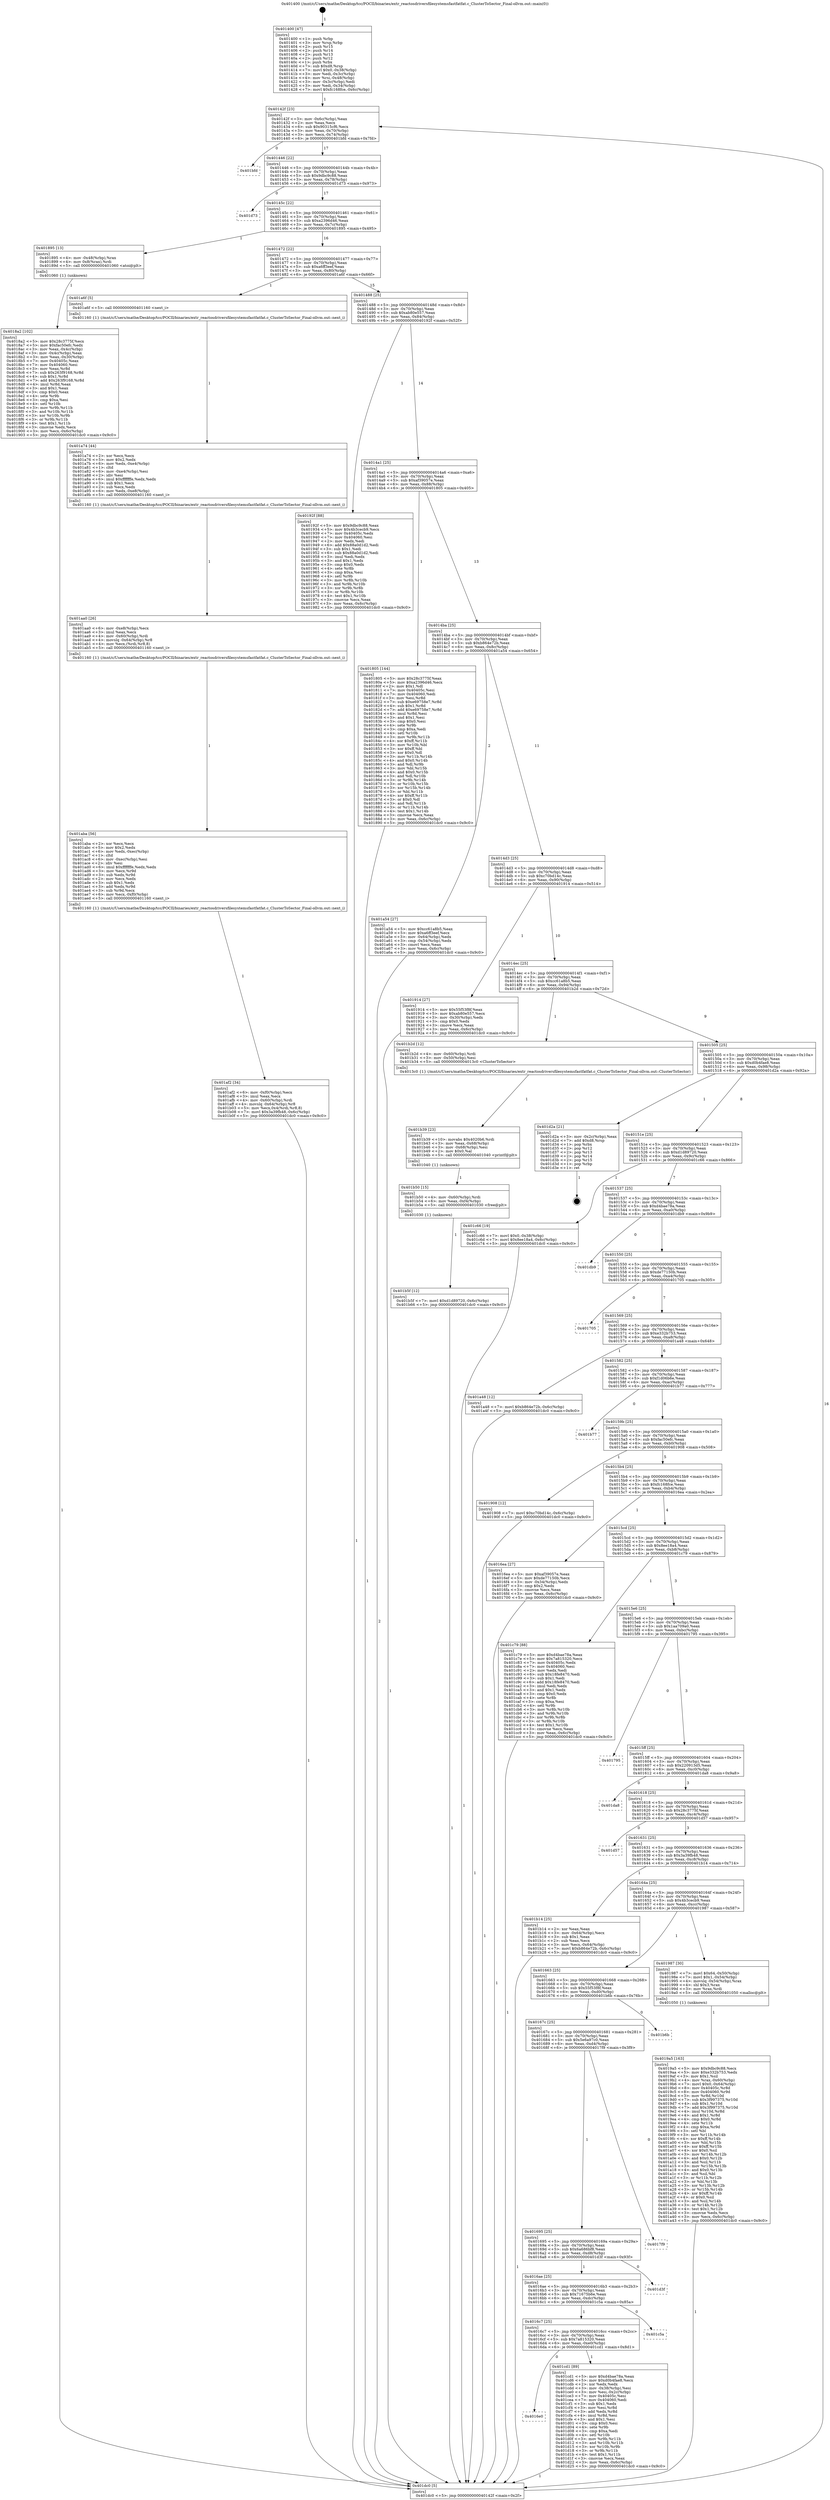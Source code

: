digraph "0x401400" {
  label = "0x401400 (/mnt/c/Users/mathe/Desktop/tcc/POCII/binaries/extr_reactosdriversfilesystemsfastfatfat.c_ClusterToSector_Final-ollvm.out::main(0))"
  labelloc = "t"
  node[shape=record]

  Entry [label="",width=0.3,height=0.3,shape=circle,fillcolor=black,style=filled]
  "0x40142f" [label="{
     0x40142f [23]\l
     | [instrs]\l
     &nbsp;&nbsp;0x40142f \<+3\>: mov -0x6c(%rbp),%eax\l
     &nbsp;&nbsp;0x401432 \<+2\>: mov %eax,%ecx\l
     &nbsp;&nbsp;0x401434 \<+6\>: sub $0x90315cf6,%ecx\l
     &nbsp;&nbsp;0x40143a \<+3\>: mov %eax,-0x70(%rbp)\l
     &nbsp;&nbsp;0x40143d \<+3\>: mov %ecx,-0x74(%rbp)\l
     &nbsp;&nbsp;0x401440 \<+6\>: je 0000000000401bfd \<main+0x7fd\>\l
  }"]
  "0x401bfd" [label="{
     0x401bfd\l
  }", style=dashed]
  "0x401446" [label="{
     0x401446 [22]\l
     | [instrs]\l
     &nbsp;&nbsp;0x401446 \<+5\>: jmp 000000000040144b \<main+0x4b\>\l
     &nbsp;&nbsp;0x40144b \<+3\>: mov -0x70(%rbp),%eax\l
     &nbsp;&nbsp;0x40144e \<+5\>: sub $0x9dbc9c88,%eax\l
     &nbsp;&nbsp;0x401453 \<+3\>: mov %eax,-0x78(%rbp)\l
     &nbsp;&nbsp;0x401456 \<+6\>: je 0000000000401d73 \<main+0x973\>\l
  }"]
  Exit [label="",width=0.3,height=0.3,shape=circle,fillcolor=black,style=filled,peripheries=2]
  "0x401d73" [label="{
     0x401d73\l
  }", style=dashed]
  "0x40145c" [label="{
     0x40145c [22]\l
     | [instrs]\l
     &nbsp;&nbsp;0x40145c \<+5\>: jmp 0000000000401461 \<main+0x61\>\l
     &nbsp;&nbsp;0x401461 \<+3\>: mov -0x70(%rbp),%eax\l
     &nbsp;&nbsp;0x401464 \<+5\>: sub $0xa2396d46,%eax\l
     &nbsp;&nbsp;0x401469 \<+3\>: mov %eax,-0x7c(%rbp)\l
     &nbsp;&nbsp;0x40146c \<+6\>: je 0000000000401895 \<main+0x495\>\l
  }"]
  "0x4016e0" [label="{
     0x4016e0\l
  }", style=dashed]
  "0x401895" [label="{
     0x401895 [13]\l
     | [instrs]\l
     &nbsp;&nbsp;0x401895 \<+4\>: mov -0x48(%rbp),%rax\l
     &nbsp;&nbsp;0x401899 \<+4\>: mov 0x8(%rax),%rdi\l
     &nbsp;&nbsp;0x40189d \<+5\>: call 0000000000401060 \<atoi@plt\>\l
     | [calls]\l
     &nbsp;&nbsp;0x401060 \{1\} (unknown)\l
  }"]
  "0x401472" [label="{
     0x401472 [22]\l
     | [instrs]\l
     &nbsp;&nbsp;0x401472 \<+5\>: jmp 0000000000401477 \<main+0x77\>\l
     &nbsp;&nbsp;0x401477 \<+3\>: mov -0x70(%rbp),%eax\l
     &nbsp;&nbsp;0x40147a \<+5\>: sub $0xa6ff3eef,%eax\l
     &nbsp;&nbsp;0x40147f \<+3\>: mov %eax,-0x80(%rbp)\l
     &nbsp;&nbsp;0x401482 \<+6\>: je 0000000000401a6f \<main+0x66f\>\l
  }"]
  "0x401cd1" [label="{
     0x401cd1 [89]\l
     | [instrs]\l
     &nbsp;&nbsp;0x401cd1 \<+5\>: mov $0xd4bae78a,%eax\l
     &nbsp;&nbsp;0x401cd6 \<+5\>: mov $0xd0b4fae8,%ecx\l
     &nbsp;&nbsp;0x401cdb \<+2\>: xor %edx,%edx\l
     &nbsp;&nbsp;0x401cdd \<+3\>: mov -0x38(%rbp),%esi\l
     &nbsp;&nbsp;0x401ce0 \<+3\>: mov %esi,-0x2c(%rbp)\l
     &nbsp;&nbsp;0x401ce3 \<+7\>: mov 0x40405c,%esi\l
     &nbsp;&nbsp;0x401cea \<+7\>: mov 0x404060,%edi\l
     &nbsp;&nbsp;0x401cf1 \<+3\>: sub $0x1,%edx\l
     &nbsp;&nbsp;0x401cf4 \<+3\>: mov %esi,%r8d\l
     &nbsp;&nbsp;0x401cf7 \<+3\>: add %edx,%r8d\l
     &nbsp;&nbsp;0x401cfa \<+4\>: imul %r8d,%esi\l
     &nbsp;&nbsp;0x401cfe \<+3\>: and $0x1,%esi\l
     &nbsp;&nbsp;0x401d01 \<+3\>: cmp $0x0,%esi\l
     &nbsp;&nbsp;0x401d04 \<+4\>: sete %r9b\l
     &nbsp;&nbsp;0x401d08 \<+3\>: cmp $0xa,%edi\l
     &nbsp;&nbsp;0x401d0b \<+4\>: setl %r10b\l
     &nbsp;&nbsp;0x401d0f \<+3\>: mov %r9b,%r11b\l
     &nbsp;&nbsp;0x401d12 \<+3\>: and %r10b,%r11b\l
     &nbsp;&nbsp;0x401d15 \<+3\>: xor %r10b,%r9b\l
     &nbsp;&nbsp;0x401d18 \<+3\>: or %r9b,%r11b\l
     &nbsp;&nbsp;0x401d1b \<+4\>: test $0x1,%r11b\l
     &nbsp;&nbsp;0x401d1f \<+3\>: cmovne %ecx,%eax\l
     &nbsp;&nbsp;0x401d22 \<+3\>: mov %eax,-0x6c(%rbp)\l
     &nbsp;&nbsp;0x401d25 \<+5\>: jmp 0000000000401dc0 \<main+0x9c0\>\l
  }"]
  "0x401a6f" [label="{
     0x401a6f [5]\l
     | [instrs]\l
     &nbsp;&nbsp;0x401a6f \<+5\>: call 0000000000401160 \<next_i\>\l
     | [calls]\l
     &nbsp;&nbsp;0x401160 \{1\} (/mnt/c/Users/mathe/Desktop/tcc/POCII/binaries/extr_reactosdriversfilesystemsfastfatfat.c_ClusterToSector_Final-ollvm.out::next_i)\l
  }"]
  "0x401488" [label="{
     0x401488 [25]\l
     | [instrs]\l
     &nbsp;&nbsp;0x401488 \<+5\>: jmp 000000000040148d \<main+0x8d\>\l
     &nbsp;&nbsp;0x40148d \<+3\>: mov -0x70(%rbp),%eax\l
     &nbsp;&nbsp;0x401490 \<+5\>: sub $0xab80e557,%eax\l
     &nbsp;&nbsp;0x401495 \<+6\>: mov %eax,-0x84(%rbp)\l
     &nbsp;&nbsp;0x40149b \<+6\>: je 000000000040192f \<main+0x52f\>\l
  }"]
  "0x4016c7" [label="{
     0x4016c7 [25]\l
     | [instrs]\l
     &nbsp;&nbsp;0x4016c7 \<+5\>: jmp 00000000004016cc \<main+0x2cc\>\l
     &nbsp;&nbsp;0x4016cc \<+3\>: mov -0x70(%rbp),%eax\l
     &nbsp;&nbsp;0x4016cf \<+5\>: sub $0x7a815320,%eax\l
     &nbsp;&nbsp;0x4016d4 \<+6\>: mov %eax,-0xe0(%rbp)\l
     &nbsp;&nbsp;0x4016da \<+6\>: je 0000000000401cd1 \<main+0x8d1\>\l
  }"]
  "0x40192f" [label="{
     0x40192f [88]\l
     | [instrs]\l
     &nbsp;&nbsp;0x40192f \<+5\>: mov $0x9dbc9c88,%eax\l
     &nbsp;&nbsp;0x401934 \<+5\>: mov $0x4b3cecb9,%ecx\l
     &nbsp;&nbsp;0x401939 \<+7\>: mov 0x40405c,%edx\l
     &nbsp;&nbsp;0x401940 \<+7\>: mov 0x404060,%esi\l
     &nbsp;&nbsp;0x401947 \<+2\>: mov %edx,%edi\l
     &nbsp;&nbsp;0x401949 \<+6\>: add $0x88a0d1d2,%edi\l
     &nbsp;&nbsp;0x40194f \<+3\>: sub $0x1,%edi\l
     &nbsp;&nbsp;0x401952 \<+6\>: sub $0x88a0d1d2,%edi\l
     &nbsp;&nbsp;0x401958 \<+3\>: imul %edi,%edx\l
     &nbsp;&nbsp;0x40195b \<+3\>: and $0x1,%edx\l
     &nbsp;&nbsp;0x40195e \<+3\>: cmp $0x0,%edx\l
     &nbsp;&nbsp;0x401961 \<+4\>: sete %r8b\l
     &nbsp;&nbsp;0x401965 \<+3\>: cmp $0xa,%esi\l
     &nbsp;&nbsp;0x401968 \<+4\>: setl %r9b\l
     &nbsp;&nbsp;0x40196c \<+3\>: mov %r8b,%r10b\l
     &nbsp;&nbsp;0x40196f \<+3\>: and %r9b,%r10b\l
     &nbsp;&nbsp;0x401972 \<+3\>: xor %r9b,%r8b\l
     &nbsp;&nbsp;0x401975 \<+3\>: or %r8b,%r10b\l
     &nbsp;&nbsp;0x401978 \<+4\>: test $0x1,%r10b\l
     &nbsp;&nbsp;0x40197c \<+3\>: cmovne %ecx,%eax\l
     &nbsp;&nbsp;0x40197f \<+3\>: mov %eax,-0x6c(%rbp)\l
     &nbsp;&nbsp;0x401982 \<+5\>: jmp 0000000000401dc0 \<main+0x9c0\>\l
  }"]
  "0x4014a1" [label="{
     0x4014a1 [25]\l
     | [instrs]\l
     &nbsp;&nbsp;0x4014a1 \<+5\>: jmp 00000000004014a6 \<main+0xa6\>\l
     &nbsp;&nbsp;0x4014a6 \<+3\>: mov -0x70(%rbp),%eax\l
     &nbsp;&nbsp;0x4014a9 \<+5\>: sub $0xaf39057e,%eax\l
     &nbsp;&nbsp;0x4014ae \<+6\>: mov %eax,-0x88(%rbp)\l
     &nbsp;&nbsp;0x4014b4 \<+6\>: je 0000000000401805 \<main+0x405\>\l
  }"]
  "0x401c5a" [label="{
     0x401c5a\l
  }", style=dashed]
  "0x401805" [label="{
     0x401805 [144]\l
     | [instrs]\l
     &nbsp;&nbsp;0x401805 \<+5\>: mov $0x28c3775f,%eax\l
     &nbsp;&nbsp;0x40180a \<+5\>: mov $0xa2396d46,%ecx\l
     &nbsp;&nbsp;0x40180f \<+2\>: mov $0x1,%dl\l
     &nbsp;&nbsp;0x401811 \<+7\>: mov 0x40405c,%esi\l
     &nbsp;&nbsp;0x401818 \<+7\>: mov 0x404060,%edi\l
     &nbsp;&nbsp;0x40181f \<+3\>: mov %esi,%r8d\l
     &nbsp;&nbsp;0x401822 \<+7\>: sub $0xe69758e7,%r8d\l
     &nbsp;&nbsp;0x401829 \<+4\>: sub $0x1,%r8d\l
     &nbsp;&nbsp;0x40182d \<+7\>: add $0xe69758e7,%r8d\l
     &nbsp;&nbsp;0x401834 \<+4\>: imul %r8d,%esi\l
     &nbsp;&nbsp;0x401838 \<+3\>: and $0x1,%esi\l
     &nbsp;&nbsp;0x40183b \<+3\>: cmp $0x0,%esi\l
     &nbsp;&nbsp;0x40183e \<+4\>: sete %r9b\l
     &nbsp;&nbsp;0x401842 \<+3\>: cmp $0xa,%edi\l
     &nbsp;&nbsp;0x401845 \<+4\>: setl %r10b\l
     &nbsp;&nbsp;0x401849 \<+3\>: mov %r9b,%r11b\l
     &nbsp;&nbsp;0x40184c \<+4\>: xor $0xff,%r11b\l
     &nbsp;&nbsp;0x401850 \<+3\>: mov %r10b,%bl\l
     &nbsp;&nbsp;0x401853 \<+3\>: xor $0xff,%bl\l
     &nbsp;&nbsp;0x401856 \<+3\>: xor $0x0,%dl\l
     &nbsp;&nbsp;0x401859 \<+3\>: mov %r11b,%r14b\l
     &nbsp;&nbsp;0x40185c \<+4\>: and $0x0,%r14b\l
     &nbsp;&nbsp;0x401860 \<+3\>: and %dl,%r9b\l
     &nbsp;&nbsp;0x401863 \<+3\>: mov %bl,%r15b\l
     &nbsp;&nbsp;0x401866 \<+4\>: and $0x0,%r15b\l
     &nbsp;&nbsp;0x40186a \<+3\>: and %dl,%r10b\l
     &nbsp;&nbsp;0x40186d \<+3\>: or %r9b,%r14b\l
     &nbsp;&nbsp;0x401870 \<+3\>: or %r10b,%r15b\l
     &nbsp;&nbsp;0x401873 \<+3\>: xor %r15b,%r14b\l
     &nbsp;&nbsp;0x401876 \<+3\>: or %bl,%r11b\l
     &nbsp;&nbsp;0x401879 \<+4\>: xor $0xff,%r11b\l
     &nbsp;&nbsp;0x40187d \<+3\>: or $0x0,%dl\l
     &nbsp;&nbsp;0x401880 \<+3\>: and %dl,%r11b\l
     &nbsp;&nbsp;0x401883 \<+3\>: or %r11b,%r14b\l
     &nbsp;&nbsp;0x401886 \<+4\>: test $0x1,%r14b\l
     &nbsp;&nbsp;0x40188a \<+3\>: cmovne %ecx,%eax\l
     &nbsp;&nbsp;0x40188d \<+3\>: mov %eax,-0x6c(%rbp)\l
     &nbsp;&nbsp;0x401890 \<+5\>: jmp 0000000000401dc0 \<main+0x9c0\>\l
  }"]
  "0x4014ba" [label="{
     0x4014ba [25]\l
     | [instrs]\l
     &nbsp;&nbsp;0x4014ba \<+5\>: jmp 00000000004014bf \<main+0xbf\>\l
     &nbsp;&nbsp;0x4014bf \<+3\>: mov -0x70(%rbp),%eax\l
     &nbsp;&nbsp;0x4014c2 \<+5\>: sub $0xb864e72b,%eax\l
     &nbsp;&nbsp;0x4014c7 \<+6\>: mov %eax,-0x8c(%rbp)\l
     &nbsp;&nbsp;0x4014cd \<+6\>: je 0000000000401a54 \<main+0x654\>\l
  }"]
  "0x4016ae" [label="{
     0x4016ae [25]\l
     | [instrs]\l
     &nbsp;&nbsp;0x4016ae \<+5\>: jmp 00000000004016b3 \<main+0x2b3\>\l
     &nbsp;&nbsp;0x4016b3 \<+3\>: mov -0x70(%rbp),%eax\l
     &nbsp;&nbsp;0x4016b6 \<+5\>: sub $0x71675b6e,%eax\l
     &nbsp;&nbsp;0x4016bb \<+6\>: mov %eax,-0xdc(%rbp)\l
     &nbsp;&nbsp;0x4016c1 \<+6\>: je 0000000000401c5a \<main+0x85a\>\l
  }"]
  "0x401a54" [label="{
     0x401a54 [27]\l
     | [instrs]\l
     &nbsp;&nbsp;0x401a54 \<+5\>: mov $0xcc61a8b5,%eax\l
     &nbsp;&nbsp;0x401a59 \<+5\>: mov $0xa6ff3eef,%ecx\l
     &nbsp;&nbsp;0x401a5e \<+3\>: mov -0x64(%rbp),%edx\l
     &nbsp;&nbsp;0x401a61 \<+3\>: cmp -0x54(%rbp),%edx\l
     &nbsp;&nbsp;0x401a64 \<+3\>: cmovl %ecx,%eax\l
     &nbsp;&nbsp;0x401a67 \<+3\>: mov %eax,-0x6c(%rbp)\l
     &nbsp;&nbsp;0x401a6a \<+5\>: jmp 0000000000401dc0 \<main+0x9c0\>\l
  }"]
  "0x4014d3" [label="{
     0x4014d3 [25]\l
     | [instrs]\l
     &nbsp;&nbsp;0x4014d3 \<+5\>: jmp 00000000004014d8 \<main+0xd8\>\l
     &nbsp;&nbsp;0x4014d8 \<+3\>: mov -0x70(%rbp),%eax\l
     &nbsp;&nbsp;0x4014db \<+5\>: sub $0xc70bd14c,%eax\l
     &nbsp;&nbsp;0x4014e0 \<+6\>: mov %eax,-0x90(%rbp)\l
     &nbsp;&nbsp;0x4014e6 \<+6\>: je 0000000000401914 \<main+0x514\>\l
  }"]
  "0x401d3f" [label="{
     0x401d3f\l
  }", style=dashed]
  "0x401914" [label="{
     0x401914 [27]\l
     | [instrs]\l
     &nbsp;&nbsp;0x401914 \<+5\>: mov $0x55f53f8f,%eax\l
     &nbsp;&nbsp;0x401919 \<+5\>: mov $0xab80e557,%ecx\l
     &nbsp;&nbsp;0x40191e \<+3\>: mov -0x30(%rbp),%edx\l
     &nbsp;&nbsp;0x401921 \<+3\>: cmp $0x0,%edx\l
     &nbsp;&nbsp;0x401924 \<+3\>: cmove %ecx,%eax\l
     &nbsp;&nbsp;0x401927 \<+3\>: mov %eax,-0x6c(%rbp)\l
     &nbsp;&nbsp;0x40192a \<+5\>: jmp 0000000000401dc0 \<main+0x9c0\>\l
  }"]
  "0x4014ec" [label="{
     0x4014ec [25]\l
     | [instrs]\l
     &nbsp;&nbsp;0x4014ec \<+5\>: jmp 00000000004014f1 \<main+0xf1\>\l
     &nbsp;&nbsp;0x4014f1 \<+3\>: mov -0x70(%rbp),%eax\l
     &nbsp;&nbsp;0x4014f4 \<+5\>: sub $0xcc61a8b5,%eax\l
     &nbsp;&nbsp;0x4014f9 \<+6\>: mov %eax,-0x94(%rbp)\l
     &nbsp;&nbsp;0x4014ff \<+6\>: je 0000000000401b2d \<main+0x72d\>\l
  }"]
  "0x401695" [label="{
     0x401695 [25]\l
     | [instrs]\l
     &nbsp;&nbsp;0x401695 \<+5\>: jmp 000000000040169a \<main+0x29a\>\l
     &nbsp;&nbsp;0x40169a \<+3\>: mov -0x70(%rbp),%eax\l
     &nbsp;&nbsp;0x40169d \<+5\>: sub $0x6a686bf8,%eax\l
     &nbsp;&nbsp;0x4016a2 \<+6\>: mov %eax,-0xd8(%rbp)\l
     &nbsp;&nbsp;0x4016a8 \<+6\>: je 0000000000401d3f \<main+0x93f\>\l
  }"]
  "0x401b2d" [label="{
     0x401b2d [12]\l
     | [instrs]\l
     &nbsp;&nbsp;0x401b2d \<+4\>: mov -0x60(%rbp),%rdi\l
     &nbsp;&nbsp;0x401b31 \<+3\>: mov -0x50(%rbp),%esi\l
     &nbsp;&nbsp;0x401b34 \<+5\>: call 00000000004013c0 \<ClusterToSector\>\l
     | [calls]\l
     &nbsp;&nbsp;0x4013c0 \{1\} (/mnt/c/Users/mathe/Desktop/tcc/POCII/binaries/extr_reactosdriversfilesystemsfastfatfat.c_ClusterToSector_Final-ollvm.out::ClusterToSector)\l
  }"]
  "0x401505" [label="{
     0x401505 [25]\l
     | [instrs]\l
     &nbsp;&nbsp;0x401505 \<+5\>: jmp 000000000040150a \<main+0x10a\>\l
     &nbsp;&nbsp;0x40150a \<+3\>: mov -0x70(%rbp),%eax\l
     &nbsp;&nbsp;0x40150d \<+5\>: sub $0xd0b4fae8,%eax\l
     &nbsp;&nbsp;0x401512 \<+6\>: mov %eax,-0x98(%rbp)\l
     &nbsp;&nbsp;0x401518 \<+6\>: je 0000000000401d2a \<main+0x92a\>\l
  }"]
  "0x4017f9" [label="{
     0x4017f9\l
  }", style=dashed]
  "0x401d2a" [label="{
     0x401d2a [21]\l
     | [instrs]\l
     &nbsp;&nbsp;0x401d2a \<+3\>: mov -0x2c(%rbp),%eax\l
     &nbsp;&nbsp;0x401d2d \<+7\>: add $0xd8,%rsp\l
     &nbsp;&nbsp;0x401d34 \<+1\>: pop %rbx\l
     &nbsp;&nbsp;0x401d35 \<+2\>: pop %r12\l
     &nbsp;&nbsp;0x401d37 \<+2\>: pop %r13\l
     &nbsp;&nbsp;0x401d39 \<+2\>: pop %r14\l
     &nbsp;&nbsp;0x401d3b \<+2\>: pop %r15\l
     &nbsp;&nbsp;0x401d3d \<+1\>: pop %rbp\l
     &nbsp;&nbsp;0x401d3e \<+1\>: ret\l
  }"]
  "0x40151e" [label="{
     0x40151e [25]\l
     | [instrs]\l
     &nbsp;&nbsp;0x40151e \<+5\>: jmp 0000000000401523 \<main+0x123\>\l
     &nbsp;&nbsp;0x401523 \<+3\>: mov -0x70(%rbp),%eax\l
     &nbsp;&nbsp;0x401526 \<+5\>: sub $0xd1d89720,%eax\l
     &nbsp;&nbsp;0x40152b \<+6\>: mov %eax,-0x9c(%rbp)\l
     &nbsp;&nbsp;0x401531 \<+6\>: je 0000000000401c66 \<main+0x866\>\l
  }"]
  "0x40167c" [label="{
     0x40167c [25]\l
     | [instrs]\l
     &nbsp;&nbsp;0x40167c \<+5\>: jmp 0000000000401681 \<main+0x281\>\l
     &nbsp;&nbsp;0x401681 \<+3\>: mov -0x70(%rbp),%eax\l
     &nbsp;&nbsp;0x401684 \<+5\>: sub $0x5e6a97c0,%eax\l
     &nbsp;&nbsp;0x401689 \<+6\>: mov %eax,-0xd4(%rbp)\l
     &nbsp;&nbsp;0x40168f \<+6\>: je 00000000004017f9 \<main+0x3f9\>\l
  }"]
  "0x401c66" [label="{
     0x401c66 [19]\l
     | [instrs]\l
     &nbsp;&nbsp;0x401c66 \<+7\>: movl $0x0,-0x38(%rbp)\l
     &nbsp;&nbsp;0x401c6d \<+7\>: movl $0x8ee18a4,-0x6c(%rbp)\l
     &nbsp;&nbsp;0x401c74 \<+5\>: jmp 0000000000401dc0 \<main+0x9c0\>\l
  }"]
  "0x401537" [label="{
     0x401537 [25]\l
     | [instrs]\l
     &nbsp;&nbsp;0x401537 \<+5\>: jmp 000000000040153c \<main+0x13c\>\l
     &nbsp;&nbsp;0x40153c \<+3\>: mov -0x70(%rbp),%eax\l
     &nbsp;&nbsp;0x40153f \<+5\>: sub $0xd4bae78a,%eax\l
     &nbsp;&nbsp;0x401544 \<+6\>: mov %eax,-0xa0(%rbp)\l
     &nbsp;&nbsp;0x40154a \<+6\>: je 0000000000401db9 \<main+0x9b9\>\l
  }"]
  "0x401b6b" [label="{
     0x401b6b\l
  }", style=dashed]
  "0x401db9" [label="{
     0x401db9\l
  }", style=dashed]
  "0x401550" [label="{
     0x401550 [25]\l
     | [instrs]\l
     &nbsp;&nbsp;0x401550 \<+5\>: jmp 0000000000401555 \<main+0x155\>\l
     &nbsp;&nbsp;0x401555 \<+3\>: mov -0x70(%rbp),%eax\l
     &nbsp;&nbsp;0x401558 \<+5\>: sub $0xde77150b,%eax\l
     &nbsp;&nbsp;0x40155d \<+6\>: mov %eax,-0xa4(%rbp)\l
     &nbsp;&nbsp;0x401563 \<+6\>: je 0000000000401705 \<main+0x305\>\l
  }"]
  "0x401b5f" [label="{
     0x401b5f [12]\l
     | [instrs]\l
     &nbsp;&nbsp;0x401b5f \<+7\>: movl $0xd1d89720,-0x6c(%rbp)\l
     &nbsp;&nbsp;0x401b66 \<+5\>: jmp 0000000000401dc0 \<main+0x9c0\>\l
  }"]
  "0x401705" [label="{
     0x401705\l
  }", style=dashed]
  "0x401569" [label="{
     0x401569 [25]\l
     | [instrs]\l
     &nbsp;&nbsp;0x401569 \<+5\>: jmp 000000000040156e \<main+0x16e\>\l
     &nbsp;&nbsp;0x40156e \<+3\>: mov -0x70(%rbp),%eax\l
     &nbsp;&nbsp;0x401571 \<+5\>: sub $0xe332b753,%eax\l
     &nbsp;&nbsp;0x401576 \<+6\>: mov %eax,-0xa8(%rbp)\l
     &nbsp;&nbsp;0x40157c \<+6\>: je 0000000000401a48 \<main+0x648\>\l
  }"]
  "0x401b50" [label="{
     0x401b50 [15]\l
     | [instrs]\l
     &nbsp;&nbsp;0x401b50 \<+4\>: mov -0x60(%rbp),%rdi\l
     &nbsp;&nbsp;0x401b54 \<+6\>: mov %eax,-0xf4(%rbp)\l
     &nbsp;&nbsp;0x401b5a \<+5\>: call 0000000000401030 \<free@plt\>\l
     | [calls]\l
     &nbsp;&nbsp;0x401030 \{1\} (unknown)\l
  }"]
  "0x401a48" [label="{
     0x401a48 [12]\l
     | [instrs]\l
     &nbsp;&nbsp;0x401a48 \<+7\>: movl $0xb864e72b,-0x6c(%rbp)\l
     &nbsp;&nbsp;0x401a4f \<+5\>: jmp 0000000000401dc0 \<main+0x9c0\>\l
  }"]
  "0x401582" [label="{
     0x401582 [25]\l
     | [instrs]\l
     &nbsp;&nbsp;0x401582 \<+5\>: jmp 0000000000401587 \<main+0x187\>\l
     &nbsp;&nbsp;0x401587 \<+3\>: mov -0x70(%rbp),%eax\l
     &nbsp;&nbsp;0x40158a \<+5\>: sub $0xf1d06b6e,%eax\l
     &nbsp;&nbsp;0x40158f \<+6\>: mov %eax,-0xac(%rbp)\l
     &nbsp;&nbsp;0x401595 \<+6\>: je 0000000000401b77 \<main+0x777\>\l
  }"]
  "0x401b39" [label="{
     0x401b39 [23]\l
     | [instrs]\l
     &nbsp;&nbsp;0x401b39 \<+10\>: movabs $0x4020b6,%rdi\l
     &nbsp;&nbsp;0x401b43 \<+3\>: mov %eax,-0x68(%rbp)\l
     &nbsp;&nbsp;0x401b46 \<+3\>: mov -0x68(%rbp),%esi\l
     &nbsp;&nbsp;0x401b49 \<+2\>: mov $0x0,%al\l
     &nbsp;&nbsp;0x401b4b \<+5\>: call 0000000000401040 \<printf@plt\>\l
     | [calls]\l
     &nbsp;&nbsp;0x401040 \{1\} (unknown)\l
  }"]
  "0x401b77" [label="{
     0x401b77\l
  }", style=dashed]
  "0x40159b" [label="{
     0x40159b [25]\l
     | [instrs]\l
     &nbsp;&nbsp;0x40159b \<+5\>: jmp 00000000004015a0 \<main+0x1a0\>\l
     &nbsp;&nbsp;0x4015a0 \<+3\>: mov -0x70(%rbp),%eax\l
     &nbsp;&nbsp;0x4015a3 \<+5\>: sub $0xfac50efc,%eax\l
     &nbsp;&nbsp;0x4015a8 \<+6\>: mov %eax,-0xb0(%rbp)\l
     &nbsp;&nbsp;0x4015ae \<+6\>: je 0000000000401908 \<main+0x508\>\l
  }"]
  "0x401af2" [label="{
     0x401af2 [34]\l
     | [instrs]\l
     &nbsp;&nbsp;0x401af2 \<+6\>: mov -0xf0(%rbp),%ecx\l
     &nbsp;&nbsp;0x401af8 \<+3\>: imul %eax,%ecx\l
     &nbsp;&nbsp;0x401afb \<+4\>: mov -0x60(%rbp),%rdi\l
     &nbsp;&nbsp;0x401aff \<+4\>: movslq -0x64(%rbp),%r8\l
     &nbsp;&nbsp;0x401b03 \<+5\>: mov %ecx,0x4(%rdi,%r8,8)\l
     &nbsp;&nbsp;0x401b08 \<+7\>: movl $0x3a39fb48,-0x6c(%rbp)\l
     &nbsp;&nbsp;0x401b0f \<+5\>: jmp 0000000000401dc0 \<main+0x9c0\>\l
  }"]
  "0x401908" [label="{
     0x401908 [12]\l
     | [instrs]\l
     &nbsp;&nbsp;0x401908 \<+7\>: movl $0xc70bd14c,-0x6c(%rbp)\l
     &nbsp;&nbsp;0x40190f \<+5\>: jmp 0000000000401dc0 \<main+0x9c0\>\l
  }"]
  "0x4015b4" [label="{
     0x4015b4 [25]\l
     | [instrs]\l
     &nbsp;&nbsp;0x4015b4 \<+5\>: jmp 00000000004015b9 \<main+0x1b9\>\l
     &nbsp;&nbsp;0x4015b9 \<+3\>: mov -0x70(%rbp),%eax\l
     &nbsp;&nbsp;0x4015bc \<+5\>: sub $0xfc168fce,%eax\l
     &nbsp;&nbsp;0x4015c1 \<+6\>: mov %eax,-0xb4(%rbp)\l
     &nbsp;&nbsp;0x4015c7 \<+6\>: je 00000000004016ea \<main+0x2ea\>\l
  }"]
  "0x401aba" [label="{
     0x401aba [56]\l
     | [instrs]\l
     &nbsp;&nbsp;0x401aba \<+2\>: xor %ecx,%ecx\l
     &nbsp;&nbsp;0x401abc \<+5\>: mov $0x2,%edx\l
     &nbsp;&nbsp;0x401ac1 \<+6\>: mov %edx,-0xec(%rbp)\l
     &nbsp;&nbsp;0x401ac7 \<+1\>: cltd\l
     &nbsp;&nbsp;0x401ac8 \<+6\>: mov -0xec(%rbp),%esi\l
     &nbsp;&nbsp;0x401ace \<+2\>: idiv %esi\l
     &nbsp;&nbsp;0x401ad0 \<+6\>: imul $0xfffffffe,%edx,%edx\l
     &nbsp;&nbsp;0x401ad6 \<+3\>: mov %ecx,%r9d\l
     &nbsp;&nbsp;0x401ad9 \<+3\>: sub %edx,%r9d\l
     &nbsp;&nbsp;0x401adc \<+2\>: mov %ecx,%edx\l
     &nbsp;&nbsp;0x401ade \<+3\>: sub $0x1,%edx\l
     &nbsp;&nbsp;0x401ae1 \<+3\>: add %edx,%r9d\l
     &nbsp;&nbsp;0x401ae4 \<+3\>: sub %r9d,%ecx\l
     &nbsp;&nbsp;0x401ae7 \<+6\>: mov %ecx,-0xf0(%rbp)\l
     &nbsp;&nbsp;0x401aed \<+5\>: call 0000000000401160 \<next_i\>\l
     | [calls]\l
     &nbsp;&nbsp;0x401160 \{1\} (/mnt/c/Users/mathe/Desktop/tcc/POCII/binaries/extr_reactosdriversfilesystemsfastfatfat.c_ClusterToSector_Final-ollvm.out::next_i)\l
  }"]
  "0x4016ea" [label="{
     0x4016ea [27]\l
     | [instrs]\l
     &nbsp;&nbsp;0x4016ea \<+5\>: mov $0xaf39057e,%eax\l
     &nbsp;&nbsp;0x4016ef \<+5\>: mov $0xde77150b,%ecx\l
     &nbsp;&nbsp;0x4016f4 \<+3\>: mov -0x34(%rbp),%edx\l
     &nbsp;&nbsp;0x4016f7 \<+3\>: cmp $0x2,%edx\l
     &nbsp;&nbsp;0x4016fa \<+3\>: cmovne %ecx,%eax\l
     &nbsp;&nbsp;0x4016fd \<+3\>: mov %eax,-0x6c(%rbp)\l
     &nbsp;&nbsp;0x401700 \<+5\>: jmp 0000000000401dc0 \<main+0x9c0\>\l
  }"]
  "0x4015cd" [label="{
     0x4015cd [25]\l
     | [instrs]\l
     &nbsp;&nbsp;0x4015cd \<+5\>: jmp 00000000004015d2 \<main+0x1d2\>\l
     &nbsp;&nbsp;0x4015d2 \<+3\>: mov -0x70(%rbp),%eax\l
     &nbsp;&nbsp;0x4015d5 \<+5\>: sub $0x8ee18a4,%eax\l
     &nbsp;&nbsp;0x4015da \<+6\>: mov %eax,-0xb8(%rbp)\l
     &nbsp;&nbsp;0x4015e0 \<+6\>: je 0000000000401c79 \<main+0x879\>\l
  }"]
  "0x401dc0" [label="{
     0x401dc0 [5]\l
     | [instrs]\l
     &nbsp;&nbsp;0x401dc0 \<+5\>: jmp 000000000040142f \<main+0x2f\>\l
  }"]
  "0x401400" [label="{
     0x401400 [47]\l
     | [instrs]\l
     &nbsp;&nbsp;0x401400 \<+1\>: push %rbp\l
     &nbsp;&nbsp;0x401401 \<+3\>: mov %rsp,%rbp\l
     &nbsp;&nbsp;0x401404 \<+2\>: push %r15\l
     &nbsp;&nbsp;0x401406 \<+2\>: push %r14\l
     &nbsp;&nbsp;0x401408 \<+2\>: push %r13\l
     &nbsp;&nbsp;0x40140a \<+2\>: push %r12\l
     &nbsp;&nbsp;0x40140c \<+1\>: push %rbx\l
     &nbsp;&nbsp;0x40140d \<+7\>: sub $0xd8,%rsp\l
     &nbsp;&nbsp;0x401414 \<+7\>: movl $0x0,-0x38(%rbp)\l
     &nbsp;&nbsp;0x40141b \<+3\>: mov %edi,-0x3c(%rbp)\l
     &nbsp;&nbsp;0x40141e \<+4\>: mov %rsi,-0x48(%rbp)\l
     &nbsp;&nbsp;0x401422 \<+3\>: mov -0x3c(%rbp),%edi\l
     &nbsp;&nbsp;0x401425 \<+3\>: mov %edi,-0x34(%rbp)\l
     &nbsp;&nbsp;0x401428 \<+7\>: movl $0xfc168fce,-0x6c(%rbp)\l
  }"]
  "0x4018a2" [label="{
     0x4018a2 [102]\l
     | [instrs]\l
     &nbsp;&nbsp;0x4018a2 \<+5\>: mov $0x28c3775f,%ecx\l
     &nbsp;&nbsp;0x4018a7 \<+5\>: mov $0xfac50efc,%edx\l
     &nbsp;&nbsp;0x4018ac \<+3\>: mov %eax,-0x4c(%rbp)\l
     &nbsp;&nbsp;0x4018af \<+3\>: mov -0x4c(%rbp),%eax\l
     &nbsp;&nbsp;0x4018b2 \<+3\>: mov %eax,-0x30(%rbp)\l
     &nbsp;&nbsp;0x4018b5 \<+7\>: mov 0x40405c,%eax\l
     &nbsp;&nbsp;0x4018bc \<+7\>: mov 0x404060,%esi\l
     &nbsp;&nbsp;0x4018c3 \<+3\>: mov %eax,%r8d\l
     &nbsp;&nbsp;0x4018c6 \<+7\>: sub $0x263f9168,%r8d\l
     &nbsp;&nbsp;0x4018cd \<+4\>: sub $0x1,%r8d\l
     &nbsp;&nbsp;0x4018d1 \<+7\>: add $0x263f9168,%r8d\l
     &nbsp;&nbsp;0x4018d8 \<+4\>: imul %r8d,%eax\l
     &nbsp;&nbsp;0x4018dc \<+3\>: and $0x1,%eax\l
     &nbsp;&nbsp;0x4018df \<+3\>: cmp $0x0,%eax\l
     &nbsp;&nbsp;0x4018e2 \<+4\>: sete %r9b\l
     &nbsp;&nbsp;0x4018e6 \<+3\>: cmp $0xa,%esi\l
     &nbsp;&nbsp;0x4018e9 \<+4\>: setl %r10b\l
     &nbsp;&nbsp;0x4018ed \<+3\>: mov %r9b,%r11b\l
     &nbsp;&nbsp;0x4018f0 \<+3\>: and %r10b,%r11b\l
     &nbsp;&nbsp;0x4018f3 \<+3\>: xor %r10b,%r9b\l
     &nbsp;&nbsp;0x4018f6 \<+3\>: or %r9b,%r11b\l
     &nbsp;&nbsp;0x4018f9 \<+4\>: test $0x1,%r11b\l
     &nbsp;&nbsp;0x4018fd \<+3\>: cmovne %edx,%ecx\l
     &nbsp;&nbsp;0x401900 \<+3\>: mov %ecx,-0x6c(%rbp)\l
     &nbsp;&nbsp;0x401903 \<+5\>: jmp 0000000000401dc0 \<main+0x9c0\>\l
  }"]
  "0x401aa0" [label="{
     0x401aa0 [26]\l
     | [instrs]\l
     &nbsp;&nbsp;0x401aa0 \<+6\>: mov -0xe8(%rbp),%ecx\l
     &nbsp;&nbsp;0x401aa6 \<+3\>: imul %eax,%ecx\l
     &nbsp;&nbsp;0x401aa9 \<+4\>: mov -0x60(%rbp),%rdi\l
     &nbsp;&nbsp;0x401aad \<+4\>: movslq -0x64(%rbp),%r8\l
     &nbsp;&nbsp;0x401ab1 \<+4\>: mov %ecx,(%rdi,%r8,8)\l
     &nbsp;&nbsp;0x401ab5 \<+5\>: call 0000000000401160 \<next_i\>\l
     | [calls]\l
     &nbsp;&nbsp;0x401160 \{1\} (/mnt/c/Users/mathe/Desktop/tcc/POCII/binaries/extr_reactosdriversfilesystemsfastfatfat.c_ClusterToSector_Final-ollvm.out::next_i)\l
  }"]
  "0x401c79" [label="{
     0x401c79 [88]\l
     | [instrs]\l
     &nbsp;&nbsp;0x401c79 \<+5\>: mov $0xd4bae78a,%eax\l
     &nbsp;&nbsp;0x401c7e \<+5\>: mov $0x7a815320,%ecx\l
     &nbsp;&nbsp;0x401c83 \<+7\>: mov 0x40405c,%edx\l
     &nbsp;&nbsp;0x401c8a \<+7\>: mov 0x404060,%esi\l
     &nbsp;&nbsp;0x401c91 \<+2\>: mov %edx,%edi\l
     &nbsp;&nbsp;0x401c93 \<+6\>: sub $0x18fe8470,%edi\l
     &nbsp;&nbsp;0x401c99 \<+3\>: sub $0x1,%edi\l
     &nbsp;&nbsp;0x401c9c \<+6\>: add $0x18fe8470,%edi\l
     &nbsp;&nbsp;0x401ca2 \<+3\>: imul %edi,%edx\l
     &nbsp;&nbsp;0x401ca5 \<+3\>: and $0x1,%edx\l
     &nbsp;&nbsp;0x401ca8 \<+3\>: cmp $0x0,%edx\l
     &nbsp;&nbsp;0x401cab \<+4\>: sete %r8b\l
     &nbsp;&nbsp;0x401caf \<+3\>: cmp $0xa,%esi\l
     &nbsp;&nbsp;0x401cb2 \<+4\>: setl %r9b\l
     &nbsp;&nbsp;0x401cb6 \<+3\>: mov %r8b,%r10b\l
     &nbsp;&nbsp;0x401cb9 \<+3\>: and %r9b,%r10b\l
     &nbsp;&nbsp;0x401cbc \<+3\>: xor %r9b,%r8b\l
     &nbsp;&nbsp;0x401cbf \<+3\>: or %r8b,%r10b\l
     &nbsp;&nbsp;0x401cc2 \<+4\>: test $0x1,%r10b\l
     &nbsp;&nbsp;0x401cc6 \<+3\>: cmovne %ecx,%eax\l
     &nbsp;&nbsp;0x401cc9 \<+3\>: mov %eax,-0x6c(%rbp)\l
     &nbsp;&nbsp;0x401ccc \<+5\>: jmp 0000000000401dc0 \<main+0x9c0\>\l
  }"]
  "0x4015e6" [label="{
     0x4015e6 [25]\l
     | [instrs]\l
     &nbsp;&nbsp;0x4015e6 \<+5\>: jmp 00000000004015eb \<main+0x1eb\>\l
     &nbsp;&nbsp;0x4015eb \<+3\>: mov -0x70(%rbp),%eax\l
     &nbsp;&nbsp;0x4015ee \<+5\>: sub $0x1aa709a0,%eax\l
     &nbsp;&nbsp;0x4015f3 \<+6\>: mov %eax,-0xbc(%rbp)\l
     &nbsp;&nbsp;0x4015f9 \<+6\>: je 0000000000401795 \<main+0x395\>\l
  }"]
  "0x401a74" [label="{
     0x401a74 [44]\l
     | [instrs]\l
     &nbsp;&nbsp;0x401a74 \<+2\>: xor %ecx,%ecx\l
     &nbsp;&nbsp;0x401a76 \<+5\>: mov $0x2,%edx\l
     &nbsp;&nbsp;0x401a7b \<+6\>: mov %edx,-0xe4(%rbp)\l
     &nbsp;&nbsp;0x401a81 \<+1\>: cltd\l
     &nbsp;&nbsp;0x401a82 \<+6\>: mov -0xe4(%rbp),%esi\l
     &nbsp;&nbsp;0x401a88 \<+2\>: idiv %esi\l
     &nbsp;&nbsp;0x401a8a \<+6\>: imul $0xfffffffe,%edx,%edx\l
     &nbsp;&nbsp;0x401a90 \<+3\>: sub $0x1,%ecx\l
     &nbsp;&nbsp;0x401a93 \<+2\>: sub %ecx,%edx\l
     &nbsp;&nbsp;0x401a95 \<+6\>: mov %edx,-0xe8(%rbp)\l
     &nbsp;&nbsp;0x401a9b \<+5\>: call 0000000000401160 \<next_i\>\l
     | [calls]\l
     &nbsp;&nbsp;0x401160 \{1\} (/mnt/c/Users/mathe/Desktop/tcc/POCII/binaries/extr_reactosdriversfilesystemsfastfatfat.c_ClusterToSector_Final-ollvm.out::next_i)\l
  }"]
  "0x401795" [label="{
     0x401795\l
  }", style=dashed]
  "0x4015ff" [label="{
     0x4015ff [25]\l
     | [instrs]\l
     &nbsp;&nbsp;0x4015ff \<+5\>: jmp 0000000000401604 \<main+0x204\>\l
     &nbsp;&nbsp;0x401604 \<+3\>: mov -0x70(%rbp),%eax\l
     &nbsp;&nbsp;0x401607 \<+5\>: sub $0x220913d5,%eax\l
     &nbsp;&nbsp;0x40160c \<+6\>: mov %eax,-0xc0(%rbp)\l
     &nbsp;&nbsp;0x401612 \<+6\>: je 0000000000401da8 \<main+0x9a8\>\l
  }"]
  "0x4019a5" [label="{
     0x4019a5 [163]\l
     | [instrs]\l
     &nbsp;&nbsp;0x4019a5 \<+5\>: mov $0x9dbc9c88,%ecx\l
     &nbsp;&nbsp;0x4019aa \<+5\>: mov $0xe332b753,%edx\l
     &nbsp;&nbsp;0x4019af \<+3\>: mov $0x1,%sil\l
     &nbsp;&nbsp;0x4019b2 \<+4\>: mov %rax,-0x60(%rbp)\l
     &nbsp;&nbsp;0x4019b6 \<+7\>: movl $0x0,-0x64(%rbp)\l
     &nbsp;&nbsp;0x4019bd \<+8\>: mov 0x40405c,%r8d\l
     &nbsp;&nbsp;0x4019c5 \<+8\>: mov 0x404060,%r9d\l
     &nbsp;&nbsp;0x4019cd \<+3\>: mov %r8d,%r10d\l
     &nbsp;&nbsp;0x4019d0 \<+7\>: sub $0x3f997375,%r10d\l
     &nbsp;&nbsp;0x4019d7 \<+4\>: sub $0x1,%r10d\l
     &nbsp;&nbsp;0x4019db \<+7\>: add $0x3f997375,%r10d\l
     &nbsp;&nbsp;0x4019e2 \<+4\>: imul %r10d,%r8d\l
     &nbsp;&nbsp;0x4019e6 \<+4\>: and $0x1,%r8d\l
     &nbsp;&nbsp;0x4019ea \<+4\>: cmp $0x0,%r8d\l
     &nbsp;&nbsp;0x4019ee \<+4\>: sete %r11b\l
     &nbsp;&nbsp;0x4019f2 \<+4\>: cmp $0xa,%r9d\l
     &nbsp;&nbsp;0x4019f6 \<+3\>: setl %bl\l
     &nbsp;&nbsp;0x4019f9 \<+3\>: mov %r11b,%r14b\l
     &nbsp;&nbsp;0x4019fc \<+4\>: xor $0xff,%r14b\l
     &nbsp;&nbsp;0x401a00 \<+3\>: mov %bl,%r15b\l
     &nbsp;&nbsp;0x401a03 \<+4\>: xor $0xff,%r15b\l
     &nbsp;&nbsp;0x401a07 \<+4\>: xor $0x0,%sil\l
     &nbsp;&nbsp;0x401a0b \<+3\>: mov %r14b,%r12b\l
     &nbsp;&nbsp;0x401a0e \<+4\>: and $0x0,%r12b\l
     &nbsp;&nbsp;0x401a12 \<+3\>: and %sil,%r11b\l
     &nbsp;&nbsp;0x401a15 \<+3\>: mov %r15b,%r13b\l
     &nbsp;&nbsp;0x401a18 \<+4\>: and $0x0,%r13b\l
     &nbsp;&nbsp;0x401a1c \<+3\>: and %sil,%bl\l
     &nbsp;&nbsp;0x401a1f \<+3\>: or %r11b,%r12b\l
     &nbsp;&nbsp;0x401a22 \<+3\>: or %bl,%r13b\l
     &nbsp;&nbsp;0x401a25 \<+3\>: xor %r13b,%r12b\l
     &nbsp;&nbsp;0x401a28 \<+3\>: or %r15b,%r14b\l
     &nbsp;&nbsp;0x401a2b \<+4\>: xor $0xff,%r14b\l
     &nbsp;&nbsp;0x401a2f \<+4\>: or $0x0,%sil\l
     &nbsp;&nbsp;0x401a33 \<+3\>: and %sil,%r14b\l
     &nbsp;&nbsp;0x401a36 \<+3\>: or %r14b,%r12b\l
     &nbsp;&nbsp;0x401a39 \<+4\>: test $0x1,%r12b\l
     &nbsp;&nbsp;0x401a3d \<+3\>: cmovne %edx,%ecx\l
     &nbsp;&nbsp;0x401a40 \<+3\>: mov %ecx,-0x6c(%rbp)\l
     &nbsp;&nbsp;0x401a43 \<+5\>: jmp 0000000000401dc0 \<main+0x9c0\>\l
  }"]
  "0x401da8" [label="{
     0x401da8\l
  }", style=dashed]
  "0x401618" [label="{
     0x401618 [25]\l
     | [instrs]\l
     &nbsp;&nbsp;0x401618 \<+5\>: jmp 000000000040161d \<main+0x21d\>\l
     &nbsp;&nbsp;0x40161d \<+3\>: mov -0x70(%rbp),%eax\l
     &nbsp;&nbsp;0x401620 \<+5\>: sub $0x28c3775f,%eax\l
     &nbsp;&nbsp;0x401625 \<+6\>: mov %eax,-0xc4(%rbp)\l
     &nbsp;&nbsp;0x40162b \<+6\>: je 0000000000401d57 \<main+0x957\>\l
  }"]
  "0x401663" [label="{
     0x401663 [25]\l
     | [instrs]\l
     &nbsp;&nbsp;0x401663 \<+5\>: jmp 0000000000401668 \<main+0x268\>\l
     &nbsp;&nbsp;0x401668 \<+3\>: mov -0x70(%rbp),%eax\l
     &nbsp;&nbsp;0x40166b \<+5\>: sub $0x55f53f8f,%eax\l
     &nbsp;&nbsp;0x401670 \<+6\>: mov %eax,-0xd0(%rbp)\l
     &nbsp;&nbsp;0x401676 \<+6\>: je 0000000000401b6b \<main+0x76b\>\l
  }"]
  "0x401d57" [label="{
     0x401d57\l
  }", style=dashed]
  "0x401631" [label="{
     0x401631 [25]\l
     | [instrs]\l
     &nbsp;&nbsp;0x401631 \<+5\>: jmp 0000000000401636 \<main+0x236\>\l
     &nbsp;&nbsp;0x401636 \<+3\>: mov -0x70(%rbp),%eax\l
     &nbsp;&nbsp;0x401639 \<+5\>: sub $0x3a39fb48,%eax\l
     &nbsp;&nbsp;0x40163e \<+6\>: mov %eax,-0xc8(%rbp)\l
     &nbsp;&nbsp;0x401644 \<+6\>: je 0000000000401b14 \<main+0x714\>\l
  }"]
  "0x401987" [label="{
     0x401987 [30]\l
     | [instrs]\l
     &nbsp;&nbsp;0x401987 \<+7\>: movl $0x64,-0x50(%rbp)\l
     &nbsp;&nbsp;0x40198e \<+7\>: movl $0x1,-0x54(%rbp)\l
     &nbsp;&nbsp;0x401995 \<+4\>: movslq -0x54(%rbp),%rax\l
     &nbsp;&nbsp;0x401999 \<+4\>: shl $0x3,%rax\l
     &nbsp;&nbsp;0x40199d \<+3\>: mov %rax,%rdi\l
     &nbsp;&nbsp;0x4019a0 \<+5\>: call 0000000000401050 \<malloc@plt\>\l
     | [calls]\l
     &nbsp;&nbsp;0x401050 \{1\} (unknown)\l
  }"]
  "0x401b14" [label="{
     0x401b14 [25]\l
     | [instrs]\l
     &nbsp;&nbsp;0x401b14 \<+2\>: xor %eax,%eax\l
     &nbsp;&nbsp;0x401b16 \<+3\>: mov -0x64(%rbp),%ecx\l
     &nbsp;&nbsp;0x401b19 \<+3\>: sub $0x1,%eax\l
     &nbsp;&nbsp;0x401b1c \<+2\>: sub %eax,%ecx\l
     &nbsp;&nbsp;0x401b1e \<+3\>: mov %ecx,-0x64(%rbp)\l
     &nbsp;&nbsp;0x401b21 \<+7\>: movl $0xb864e72b,-0x6c(%rbp)\l
     &nbsp;&nbsp;0x401b28 \<+5\>: jmp 0000000000401dc0 \<main+0x9c0\>\l
  }"]
  "0x40164a" [label="{
     0x40164a [25]\l
     | [instrs]\l
     &nbsp;&nbsp;0x40164a \<+5\>: jmp 000000000040164f \<main+0x24f\>\l
     &nbsp;&nbsp;0x40164f \<+3\>: mov -0x70(%rbp),%eax\l
     &nbsp;&nbsp;0x401652 \<+5\>: sub $0x4b3cecb9,%eax\l
     &nbsp;&nbsp;0x401657 \<+6\>: mov %eax,-0xcc(%rbp)\l
     &nbsp;&nbsp;0x40165d \<+6\>: je 0000000000401987 \<main+0x587\>\l
  }"]
  Entry -> "0x401400" [label=" 1"]
  "0x40142f" -> "0x401bfd" [label=" 0"]
  "0x40142f" -> "0x401446" [label=" 17"]
  "0x401d2a" -> Exit [label=" 1"]
  "0x401446" -> "0x401d73" [label=" 0"]
  "0x401446" -> "0x40145c" [label=" 17"]
  "0x401cd1" -> "0x401dc0" [label=" 1"]
  "0x40145c" -> "0x401895" [label=" 1"]
  "0x40145c" -> "0x401472" [label=" 16"]
  "0x4016c7" -> "0x4016e0" [label=" 0"]
  "0x401472" -> "0x401a6f" [label=" 1"]
  "0x401472" -> "0x401488" [label=" 15"]
  "0x4016c7" -> "0x401cd1" [label=" 1"]
  "0x401488" -> "0x40192f" [label=" 1"]
  "0x401488" -> "0x4014a1" [label=" 14"]
  "0x4016ae" -> "0x4016c7" [label=" 1"]
  "0x4014a1" -> "0x401805" [label=" 1"]
  "0x4014a1" -> "0x4014ba" [label=" 13"]
  "0x4016ae" -> "0x401c5a" [label=" 0"]
  "0x4014ba" -> "0x401a54" [label=" 2"]
  "0x4014ba" -> "0x4014d3" [label=" 11"]
  "0x401695" -> "0x4016ae" [label=" 1"]
  "0x4014d3" -> "0x401914" [label=" 1"]
  "0x4014d3" -> "0x4014ec" [label=" 10"]
  "0x401695" -> "0x401d3f" [label=" 0"]
  "0x4014ec" -> "0x401b2d" [label=" 1"]
  "0x4014ec" -> "0x401505" [label=" 9"]
  "0x40167c" -> "0x401695" [label=" 1"]
  "0x401505" -> "0x401d2a" [label=" 1"]
  "0x401505" -> "0x40151e" [label=" 8"]
  "0x40167c" -> "0x4017f9" [label=" 0"]
  "0x40151e" -> "0x401c66" [label=" 1"]
  "0x40151e" -> "0x401537" [label=" 7"]
  "0x401663" -> "0x40167c" [label=" 1"]
  "0x401537" -> "0x401db9" [label=" 0"]
  "0x401537" -> "0x401550" [label=" 7"]
  "0x401663" -> "0x401b6b" [label=" 0"]
  "0x401550" -> "0x401705" [label=" 0"]
  "0x401550" -> "0x401569" [label=" 7"]
  "0x401c79" -> "0x401dc0" [label=" 1"]
  "0x401569" -> "0x401a48" [label=" 1"]
  "0x401569" -> "0x401582" [label=" 6"]
  "0x401c66" -> "0x401dc0" [label=" 1"]
  "0x401582" -> "0x401b77" [label=" 0"]
  "0x401582" -> "0x40159b" [label=" 6"]
  "0x401b5f" -> "0x401dc0" [label=" 1"]
  "0x40159b" -> "0x401908" [label=" 1"]
  "0x40159b" -> "0x4015b4" [label=" 5"]
  "0x401b50" -> "0x401b5f" [label=" 1"]
  "0x4015b4" -> "0x4016ea" [label=" 1"]
  "0x4015b4" -> "0x4015cd" [label=" 4"]
  "0x4016ea" -> "0x401dc0" [label=" 1"]
  "0x401400" -> "0x40142f" [label=" 1"]
  "0x401dc0" -> "0x40142f" [label=" 16"]
  "0x401805" -> "0x401dc0" [label=" 1"]
  "0x401895" -> "0x4018a2" [label=" 1"]
  "0x4018a2" -> "0x401dc0" [label=" 1"]
  "0x401908" -> "0x401dc0" [label=" 1"]
  "0x401914" -> "0x401dc0" [label=" 1"]
  "0x40192f" -> "0x401dc0" [label=" 1"]
  "0x401b39" -> "0x401b50" [label=" 1"]
  "0x4015cd" -> "0x401c79" [label=" 1"]
  "0x4015cd" -> "0x4015e6" [label=" 3"]
  "0x401b2d" -> "0x401b39" [label=" 1"]
  "0x4015e6" -> "0x401795" [label=" 0"]
  "0x4015e6" -> "0x4015ff" [label=" 3"]
  "0x401b14" -> "0x401dc0" [label=" 1"]
  "0x4015ff" -> "0x401da8" [label=" 0"]
  "0x4015ff" -> "0x401618" [label=" 3"]
  "0x401af2" -> "0x401dc0" [label=" 1"]
  "0x401618" -> "0x401d57" [label=" 0"]
  "0x401618" -> "0x401631" [label=" 3"]
  "0x401aba" -> "0x401af2" [label=" 1"]
  "0x401631" -> "0x401b14" [label=" 1"]
  "0x401631" -> "0x40164a" [label=" 2"]
  "0x401aa0" -> "0x401aba" [label=" 1"]
  "0x40164a" -> "0x401987" [label=" 1"]
  "0x40164a" -> "0x401663" [label=" 1"]
  "0x401987" -> "0x4019a5" [label=" 1"]
  "0x4019a5" -> "0x401dc0" [label=" 1"]
  "0x401a48" -> "0x401dc0" [label=" 1"]
  "0x401a54" -> "0x401dc0" [label=" 2"]
  "0x401a6f" -> "0x401a74" [label=" 1"]
  "0x401a74" -> "0x401aa0" [label=" 1"]
}
